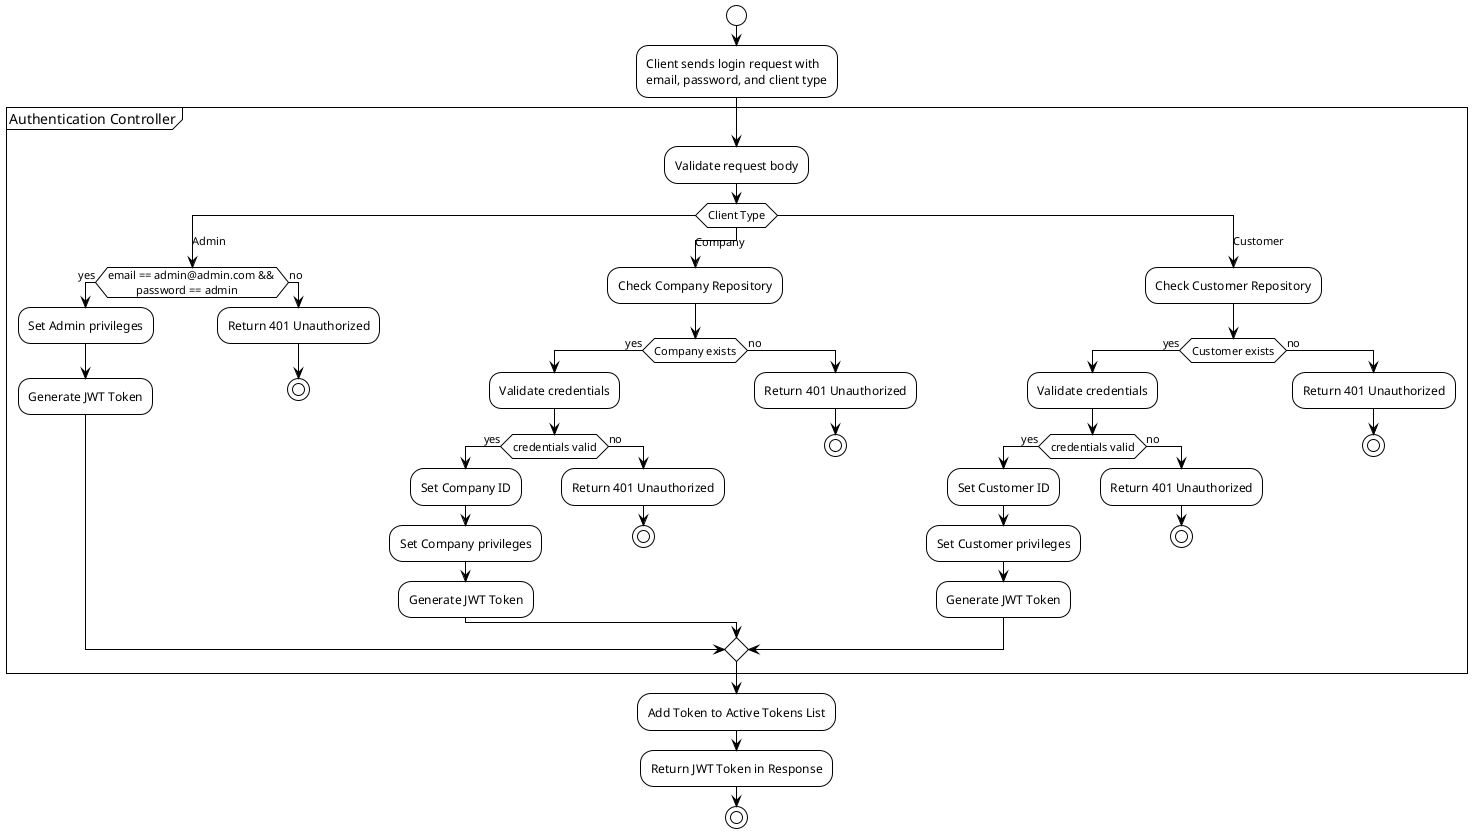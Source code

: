 @startuml Authentication Flow

!theme plain
skinparam backgroundColor white
skinparam handwritten false

start

:Client sends login request with 
email, password, and client type;

partition "Authentication Controller" {
  :Validate request body;
  
  switch (Client Type)
    case (Admin)
      if (email == admin@admin.com && 
          password == admin) then (yes)
        :Set Admin privileges;
        :Generate JWT Token;
      else (no)
        :Return 401 Unauthorized;
        stop
      endif
      
    case (Company)
      :Check Company Repository;
      if (Company exists) then (yes)
        :Validate credentials;
        if (credentials valid) then (yes)
          :Set Company ID;
          :Set Company privileges;
          :Generate JWT Token;
        else (no)
          :Return 401 Unauthorized;
          stop
        endif
      else (no)
        :Return 401 Unauthorized;
        stop
      endif
      
    case (Customer)
      :Check Customer Repository;
      if (Customer exists) then (yes)
        :Validate credentials;
        if (credentials valid) then (yes)
          :Set Customer ID;
          :Set Customer privileges;
          :Generate JWT Token;
        else (no)
          :Return 401 Unauthorized;
          stop
        endif
      else (no)
        :Return 401 Unauthorized;
        stop
      endif
  endswitch
}

:Add Token to Active Tokens List;
:Return JWT Token in Response;

stop

@enduml
